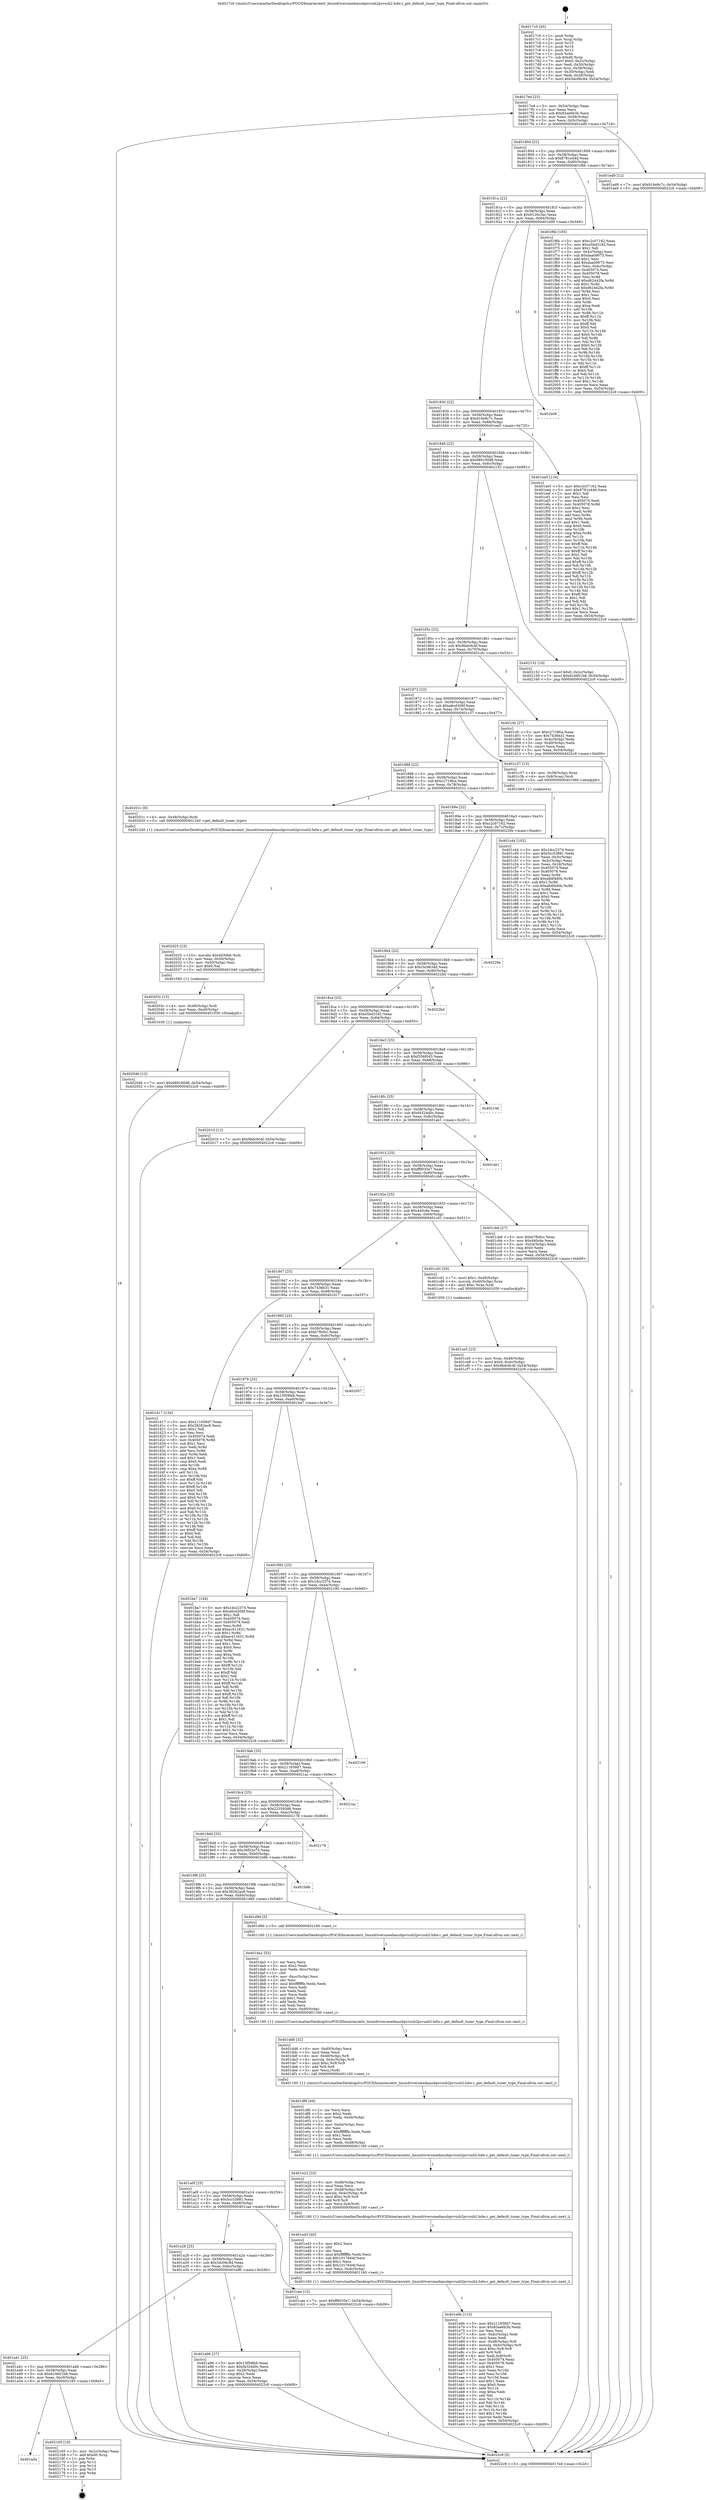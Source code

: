 digraph "0x4017c0" {
  label = "0x4017c0 (/mnt/c/Users/mathe/Desktop/tcc/POCII/binaries/extr_linuxdriversmediausbpvrusb2pvrusb2-hdw.c_get_default_tuner_type_Final-ollvm.out::main(0))"
  labelloc = "t"
  node[shape=record]

  Entry [label="",width=0.3,height=0.3,shape=circle,fillcolor=black,style=filled]
  "0x4017ed" [label="{
     0x4017ed [23]\l
     | [instrs]\l
     &nbsp;&nbsp;0x4017ed \<+3\>: mov -0x54(%rbp),%eax\l
     &nbsp;&nbsp;0x4017f0 \<+2\>: mov %eax,%ecx\l
     &nbsp;&nbsp;0x4017f2 \<+6\>: sub $0x83ae6b3b,%ecx\l
     &nbsp;&nbsp;0x4017f8 \<+3\>: mov %eax,-0x58(%rbp)\l
     &nbsp;&nbsp;0x4017fb \<+3\>: mov %ecx,-0x5c(%rbp)\l
     &nbsp;&nbsp;0x4017fe \<+6\>: je 0000000000401ed9 \<main+0x719\>\l
  }"]
  "0x401ed9" [label="{
     0x401ed9 [12]\l
     | [instrs]\l
     &nbsp;&nbsp;0x401ed9 \<+7\>: movl $0x916e9c7c,-0x54(%rbp)\l
     &nbsp;&nbsp;0x401ee0 \<+5\>: jmp 00000000004022c9 \<main+0xb09\>\l
  }"]
  "0x401804" [label="{
     0x401804 [22]\l
     | [instrs]\l
     &nbsp;&nbsp;0x401804 \<+5\>: jmp 0000000000401809 \<main+0x49\>\l
     &nbsp;&nbsp;0x401809 \<+3\>: mov -0x58(%rbp),%eax\l
     &nbsp;&nbsp;0x40180c \<+5\>: sub $0x8781e44d,%eax\l
     &nbsp;&nbsp;0x401811 \<+3\>: mov %eax,-0x60(%rbp)\l
     &nbsp;&nbsp;0x401814 \<+6\>: je 0000000000401f6b \<main+0x7ab\>\l
  }"]
  Exit [label="",width=0.3,height=0.3,shape=circle,fillcolor=black,style=filled,peripheries=2]
  "0x401f6b" [label="{
     0x401f6b [165]\l
     | [instrs]\l
     &nbsp;&nbsp;0x401f6b \<+5\>: mov $0xc2c07162,%eax\l
     &nbsp;&nbsp;0x401f70 \<+5\>: mov $0xe5bd3182,%ecx\l
     &nbsp;&nbsp;0x401f75 \<+2\>: mov $0x1,%dl\l
     &nbsp;&nbsp;0x401f77 \<+3\>: mov -0x4c(%rbp),%esi\l
     &nbsp;&nbsp;0x401f7a \<+6\>: sub $0xdaa09075,%esi\l
     &nbsp;&nbsp;0x401f80 \<+3\>: add $0x1,%esi\l
     &nbsp;&nbsp;0x401f83 \<+6\>: add $0xdaa09075,%esi\l
     &nbsp;&nbsp;0x401f89 \<+3\>: mov %esi,-0x4c(%rbp)\l
     &nbsp;&nbsp;0x401f8c \<+7\>: mov 0x405074,%esi\l
     &nbsp;&nbsp;0x401f93 \<+7\>: mov 0x405078,%edi\l
     &nbsp;&nbsp;0x401f9a \<+3\>: mov %esi,%r8d\l
     &nbsp;&nbsp;0x401f9d \<+7\>: add $0xd62442fa,%r8d\l
     &nbsp;&nbsp;0x401fa4 \<+4\>: sub $0x1,%r8d\l
     &nbsp;&nbsp;0x401fa8 \<+7\>: sub $0xd62442fa,%r8d\l
     &nbsp;&nbsp;0x401faf \<+4\>: imul %r8d,%esi\l
     &nbsp;&nbsp;0x401fb3 \<+3\>: and $0x1,%esi\l
     &nbsp;&nbsp;0x401fb6 \<+3\>: cmp $0x0,%esi\l
     &nbsp;&nbsp;0x401fb9 \<+4\>: sete %r9b\l
     &nbsp;&nbsp;0x401fbd \<+3\>: cmp $0xa,%edi\l
     &nbsp;&nbsp;0x401fc0 \<+4\>: setl %r10b\l
     &nbsp;&nbsp;0x401fc4 \<+3\>: mov %r9b,%r11b\l
     &nbsp;&nbsp;0x401fc7 \<+4\>: xor $0xff,%r11b\l
     &nbsp;&nbsp;0x401fcb \<+3\>: mov %r10b,%bl\l
     &nbsp;&nbsp;0x401fce \<+3\>: xor $0xff,%bl\l
     &nbsp;&nbsp;0x401fd1 \<+3\>: xor $0x0,%dl\l
     &nbsp;&nbsp;0x401fd4 \<+3\>: mov %r11b,%r14b\l
     &nbsp;&nbsp;0x401fd7 \<+4\>: and $0x0,%r14b\l
     &nbsp;&nbsp;0x401fdb \<+3\>: and %dl,%r9b\l
     &nbsp;&nbsp;0x401fde \<+3\>: mov %bl,%r15b\l
     &nbsp;&nbsp;0x401fe1 \<+4\>: and $0x0,%r15b\l
     &nbsp;&nbsp;0x401fe5 \<+3\>: and %dl,%r10b\l
     &nbsp;&nbsp;0x401fe8 \<+3\>: or %r9b,%r14b\l
     &nbsp;&nbsp;0x401feb \<+3\>: or %r10b,%r15b\l
     &nbsp;&nbsp;0x401fee \<+3\>: xor %r15b,%r14b\l
     &nbsp;&nbsp;0x401ff1 \<+3\>: or %bl,%r11b\l
     &nbsp;&nbsp;0x401ff4 \<+4\>: xor $0xff,%r11b\l
     &nbsp;&nbsp;0x401ff8 \<+3\>: or $0x0,%dl\l
     &nbsp;&nbsp;0x401ffb \<+3\>: and %dl,%r11b\l
     &nbsp;&nbsp;0x401ffe \<+3\>: or %r11b,%r14b\l
     &nbsp;&nbsp;0x402001 \<+4\>: test $0x1,%r14b\l
     &nbsp;&nbsp;0x402005 \<+3\>: cmovne %ecx,%eax\l
     &nbsp;&nbsp;0x402008 \<+3\>: mov %eax,-0x54(%rbp)\l
     &nbsp;&nbsp;0x40200b \<+5\>: jmp 00000000004022c9 \<main+0xb09\>\l
  }"]
  "0x40181a" [label="{
     0x40181a [22]\l
     | [instrs]\l
     &nbsp;&nbsp;0x40181a \<+5\>: jmp 000000000040181f \<main+0x5f\>\l
     &nbsp;&nbsp;0x40181f \<+3\>: mov -0x58(%rbp),%eax\l
     &nbsp;&nbsp;0x401822 \<+5\>: sub $0x9126c3ac,%eax\l
     &nbsp;&nbsp;0x401827 \<+3\>: mov %eax,-0x64(%rbp)\l
     &nbsp;&nbsp;0x40182a \<+6\>: je 0000000000401b09 \<main+0x349\>\l
  }"]
  "0x401a5a" [label="{
     0x401a5a\l
  }", style=dashed]
  "0x401b09" [label="{
     0x401b09\l
  }", style=dashed]
  "0x401830" [label="{
     0x401830 [22]\l
     | [instrs]\l
     &nbsp;&nbsp;0x401830 \<+5\>: jmp 0000000000401835 \<main+0x75\>\l
     &nbsp;&nbsp;0x401835 \<+3\>: mov -0x58(%rbp),%eax\l
     &nbsp;&nbsp;0x401838 \<+5\>: sub $0x916e9c7c,%eax\l
     &nbsp;&nbsp;0x40183d \<+3\>: mov %eax,-0x68(%rbp)\l
     &nbsp;&nbsp;0x401840 \<+6\>: je 0000000000401ee5 \<main+0x725\>\l
  }"]
  "0x402165" [label="{
     0x402165 [19]\l
     | [instrs]\l
     &nbsp;&nbsp;0x402165 \<+3\>: mov -0x2c(%rbp),%eax\l
     &nbsp;&nbsp;0x402168 \<+7\>: add $0xd0,%rsp\l
     &nbsp;&nbsp;0x40216f \<+1\>: pop %rbx\l
     &nbsp;&nbsp;0x402170 \<+2\>: pop %r12\l
     &nbsp;&nbsp;0x402172 \<+2\>: pop %r14\l
     &nbsp;&nbsp;0x402174 \<+2\>: pop %r15\l
     &nbsp;&nbsp;0x402176 \<+1\>: pop %rbp\l
     &nbsp;&nbsp;0x402177 \<+1\>: ret\l
  }"]
  "0x401ee5" [label="{
     0x401ee5 [134]\l
     | [instrs]\l
     &nbsp;&nbsp;0x401ee5 \<+5\>: mov $0xc2c07162,%eax\l
     &nbsp;&nbsp;0x401eea \<+5\>: mov $0x8781e44d,%ecx\l
     &nbsp;&nbsp;0x401eef \<+2\>: mov $0x1,%dl\l
     &nbsp;&nbsp;0x401ef1 \<+2\>: xor %esi,%esi\l
     &nbsp;&nbsp;0x401ef3 \<+7\>: mov 0x405074,%edi\l
     &nbsp;&nbsp;0x401efa \<+8\>: mov 0x405078,%r8d\l
     &nbsp;&nbsp;0x401f02 \<+3\>: sub $0x1,%esi\l
     &nbsp;&nbsp;0x401f05 \<+3\>: mov %edi,%r9d\l
     &nbsp;&nbsp;0x401f08 \<+3\>: add %esi,%r9d\l
     &nbsp;&nbsp;0x401f0b \<+4\>: imul %r9d,%edi\l
     &nbsp;&nbsp;0x401f0f \<+3\>: and $0x1,%edi\l
     &nbsp;&nbsp;0x401f12 \<+3\>: cmp $0x0,%edi\l
     &nbsp;&nbsp;0x401f15 \<+4\>: sete %r10b\l
     &nbsp;&nbsp;0x401f19 \<+4\>: cmp $0xa,%r8d\l
     &nbsp;&nbsp;0x401f1d \<+4\>: setl %r11b\l
     &nbsp;&nbsp;0x401f21 \<+3\>: mov %r10b,%bl\l
     &nbsp;&nbsp;0x401f24 \<+3\>: xor $0xff,%bl\l
     &nbsp;&nbsp;0x401f27 \<+3\>: mov %r11b,%r14b\l
     &nbsp;&nbsp;0x401f2a \<+4\>: xor $0xff,%r14b\l
     &nbsp;&nbsp;0x401f2e \<+3\>: xor $0x1,%dl\l
     &nbsp;&nbsp;0x401f31 \<+3\>: mov %bl,%r15b\l
     &nbsp;&nbsp;0x401f34 \<+4\>: and $0xff,%r15b\l
     &nbsp;&nbsp;0x401f38 \<+3\>: and %dl,%r10b\l
     &nbsp;&nbsp;0x401f3b \<+3\>: mov %r14b,%r12b\l
     &nbsp;&nbsp;0x401f3e \<+4\>: and $0xff,%r12b\l
     &nbsp;&nbsp;0x401f42 \<+3\>: and %dl,%r11b\l
     &nbsp;&nbsp;0x401f45 \<+3\>: or %r10b,%r15b\l
     &nbsp;&nbsp;0x401f48 \<+3\>: or %r11b,%r12b\l
     &nbsp;&nbsp;0x401f4b \<+3\>: xor %r12b,%r15b\l
     &nbsp;&nbsp;0x401f4e \<+3\>: or %r14b,%bl\l
     &nbsp;&nbsp;0x401f51 \<+3\>: xor $0xff,%bl\l
     &nbsp;&nbsp;0x401f54 \<+3\>: or $0x1,%dl\l
     &nbsp;&nbsp;0x401f57 \<+2\>: and %dl,%bl\l
     &nbsp;&nbsp;0x401f59 \<+3\>: or %bl,%r15b\l
     &nbsp;&nbsp;0x401f5c \<+4\>: test $0x1,%r15b\l
     &nbsp;&nbsp;0x401f60 \<+3\>: cmovne %ecx,%eax\l
     &nbsp;&nbsp;0x401f63 \<+3\>: mov %eax,-0x54(%rbp)\l
     &nbsp;&nbsp;0x401f66 \<+5\>: jmp 00000000004022c9 \<main+0xb09\>\l
  }"]
  "0x401846" [label="{
     0x401846 [22]\l
     | [instrs]\l
     &nbsp;&nbsp;0x401846 \<+5\>: jmp 000000000040184b \<main+0x8b\>\l
     &nbsp;&nbsp;0x40184b \<+3\>: mov -0x58(%rbp),%eax\l
     &nbsp;&nbsp;0x40184e \<+5\>: sub $0x989180d8,%eax\l
     &nbsp;&nbsp;0x401853 \<+3\>: mov %eax,-0x6c(%rbp)\l
     &nbsp;&nbsp;0x401856 \<+6\>: je 0000000000402152 \<main+0x992\>\l
  }"]
  "0x40204b" [label="{
     0x40204b [12]\l
     | [instrs]\l
     &nbsp;&nbsp;0x40204b \<+7\>: movl $0x989180d8,-0x54(%rbp)\l
     &nbsp;&nbsp;0x402052 \<+5\>: jmp 00000000004022c9 \<main+0xb09\>\l
  }"]
  "0x402152" [label="{
     0x402152 [19]\l
     | [instrs]\l
     &nbsp;&nbsp;0x402152 \<+7\>: movl $0x0,-0x2c(%rbp)\l
     &nbsp;&nbsp;0x402159 \<+7\>: movl $0x624601b8,-0x54(%rbp)\l
     &nbsp;&nbsp;0x402160 \<+5\>: jmp 00000000004022c9 \<main+0xb09\>\l
  }"]
  "0x40185c" [label="{
     0x40185c [22]\l
     | [instrs]\l
     &nbsp;&nbsp;0x40185c \<+5\>: jmp 0000000000401861 \<main+0xa1\>\l
     &nbsp;&nbsp;0x401861 \<+3\>: mov -0x58(%rbp),%eax\l
     &nbsp;&nbsp;0x401864 \<+5\>: sub $0x9bdc9c4f,%eax\l
     &nbsp;&nbsp;0x401869 \<+3\>: mov %eax,-0x70(%rbp)\l
     &nbsp;&nbsp;0x40186c \<+6\>: je 0000000000401cfc \<main+0x53c\>\l
  }"]
  "0x40203c" [label="{
     0x40203c [15]\l
     | [instrs]\l
     &nbsp;&nbsp;0x40203c \<+4\>: mov -0x48(%rbp),%rdi\l
     &nbsp;&nbsp;0x402040 \<+6\>: mov %eax,-0xe0(%rbp)\l
     &nbsp;&nbsp;0x402046 \<+5\>: call 0000000000401030 \<free@plt\>\l
     | [calls]\l
     &nbsp;&nbsp;0x401030 \{1\} (unknown)\l
  }"]
  "0x401cfc" [label="{
     0x401cfc [27]\l
     | [instrs]\l
     &nbsp;&nbsp;0x401cfc \<+5\>: mov $0xc2719fca,%eax\l
     &nbsp;&nbsp;0x401d01 \<+5\>: mov $0x7436b31,%ecx\l
     &nbsp;&nbsp;0x401d06 \<+3\>: mov -0x4c(%rbp),%edx\l
     &nbsp;&nbsp;0x401d09 \<+3\>: cmp -0x40(%rbp),%edx\l
     &nbsp;&nbsp;0x401d0c \<+3\>: cmovl %ecx,%eax\l
     &nbsp;&nbsp;0x401d0f \<+3\>: mov %eax,-0x54(%rbp)\l
     &nbsp;&nbsp;0x401d12 \<+5\>: jmp 00000000004022c9 \<main+0xb09\>\l
  }"]
  "0x401872" [label="{
     0x401872 [22]\l
     | [instrs]\l
     &nbsp;&nbsp;0x401872 \<+5\>: jmp 0000000000401877 \<main+0xb7\>\l
     &nbsp;&nbsp;0x401877 \<+3\>: mov -0x58(%rbp),%eax\l
     &nbsp;&nbsp;0x40187a \<+5\>: sub $0xa6cd306f,%eax\l
     &nbsp;&nbsp;0x40187f \<+3\>: mov %eax,-0x74(%rbp)\l
     &nbsp;&nbsp;0x401882 \<+6\>: je 0000000000401c37 \<main+0x477\>\l
  }"]
  "0x402025" [label="{
     0x402025 [23]\l
     | [instrs]\l
     &nbsp;&nbsp;0x402025 \<+10\>: movabs $0x4030b6,%rdi\l
     &nbsp;&nbsp;0x40202f \<+3\>: mov %eax,-0x50(%rbp)\l
     &nbsp;&nbsp;0x402032 \<+3\>: mov -0x50(%rbp),%esi\l
     &nbsp;&nbsp;0x402035 \<+2\>: mov $0x0,%al\l
     &nbsp;&nbsp;0x402037 \<+5\>: call 0000000000401040 \<printf@plt\>\l
     | [calls]\l
     &nbsp;&nbsp;0x401040 \{1\} (unknown)\l
  }"]
  "0x401c37" [label="{
     0x401c37 [13]\l
     | [instrs]\l
     &nbsp;&nbsp;0x401c37 \<+4\>: mov -0x38(%rbp),%rax\l
     &nbsp;&nbsp;0x401c3b \<+4\>: mov 0x8(%rax),%rdi\l
     &nbsp;&nbsp;0x401c3f \<+5\>: call 0000000000401060 \<atoi@plt\>\l
     | [calls]\l
     &nbsp;&nbsp;0x401060 \{1\} (unknown)\l
  }"]
  "0x401888" [label="{
     0x401888 [22]\l
     | [instrs]\l
     &nbsp;&nbsp;0x401888 \<+5\>: jmp 000000000040188d \<main+0xcd\>\l
     &nbsp;&nbsp;0x40188d \<+3\>: mov -0x58(%rbp),%eax\l
     &nbsp;&nbsp;0x401890 \<+5\>: sub $0xc2719fca,%eax\l
     &nbsp;&nbsp;0x401895 \<+3\>: mov %eax,-0x78(%rbp)\l
     &nbsp;&nbsp;0x401898 \<+6\>: je 000000000040201c \<main+0x85c\>\l
  }"]
  "0x401e6b" [label="{
     0x401e6b [110]\l
     | [instrs]\l
     &nbsp;&nbsp;0x401e6b \<+5\>: mov $0x211658d7,%ecx\l
     &nbsp;&nbsp;0x401e70 \<+5\>: mov $0x83ae6b3b,%edx\l
     &nbsp;&nbsp;0x401e75 \<+2\>: xor %esi,%esi\l
     &nbsp;&nbsp;0x401e77 \<+6\>: mov -0xdc(%rbp),%edi\l
     &nbsp;&nbsp;0x401e7d \<+3\>: imul %eax,%edi\l
     &nbsp;&nbsp;0x401e80 \<+4\>: mov -0x48(%rbp),%r8\l
     &nbsp;&nbsp;0x401e84 \<+4\>: movslq -0x4c(%rbp),%r9\l
     &nbsp;&nbsp;0x401e88 \<+4\>: imul $0xc,%r9,%r9\l
     &nbsp;&nbsp;0x401e8c \<+3\>: add %r9,%r8\l
     &nbsp;&nbsp;0x401e8f \<+4\>: mov %edi,0x8(%r8)\l
     &nbsp;&nbsp;0x401e93 \<+7\>: mov 0x405074,%eax\l
     &nbsp;&nbsp;0x401e9a \<+7\>: mov 0x405078,%edi\l
     &nbsp;&nbsp;0x401ea1 \<+3\>: sub $0x1,%esi\l
     &nbsp;&nbsp;0x401ea4 \<+3\>: mov %eax,%r10d\l
     &nbsp;&nbsp;0x401ea7 \<+3\>: add %esi,%r10d\l
     &nbsp;&nbsp;0x401eaa \<+4\>: imul %r10d,%eax\l
     &nbsp;&nbsp;0x401eae \<+3\>: and $0x1,%eax\l
     &nbsp;&nbsp;0x401eb1 \<+3\>: cmp $0x0,%eax\l
     &nbsp;&nbsp;0x401eb4 \<+4\>: sete %r11b\l
     &nbsp;&nbsp;0x401eb8 \<+3\>: cmp $0xa,%edi\l
     &nbsp;&nbsp;0x401ebb \<+3\>: setl %bl\l
     &nbsp;&nbsp;0x401ebe \<+3\>: mov %r11b,%r14b\l
     &nbsp;&nbsp;0x401ec1 \<+3\>: and %bl,%r14b\l
     &nbsp;&nbsp;0x401ec4 \<+3\>: xor %bl,%r11b\l
     &nbsp;&nbsp;0x401ec7 \<+3\>: or %r11b,%r14b\l
     &nbsp;&nbsp;0x401eca \<+4\>: test $0x1,%r14b\l
     &nbsp;&nbsp;0x401ece \<+3\>: cmovne %edx,%ecx\l
     &nbsp;&nbsp;0x401ed1 \<+3\>: mov %ecx,-0x54(%rbp)\l
     &nbsp;&nbsp;0x401ed4 \<+5\>: jmp 00000000004022c9 \<main+0xb09\>\l
  }"]
  "0x40201c" [label="{
     0x40201c [9]\l
     | [instrs]\l
     &nbsp;&nbsp;0x40201c \<+4\>: mov -0x48(%rbp),%rdi\l
     &nbsp;&nbsp;0x402020 \<+5\>: call 0000000000401240 \<get_default_tuner_type\>\l
     | [calls]\l
     &nbsp;&nbsp;0x401240 \{1\} (/mnt/c/Users/mathe/Desktop/tcc/POCII/binaries/extr_linuxdriversmediausbpvrusb2pvrusb2-hdw.c_get_default_tuner_type_Final-ollvm.out::get_default_tuner_type)\l
  }"]
  "0x40189e" [label="{
     0x40189e [22]\l
     | [instrs]\l
     &nbsp;&nbsp;0x40189e \<+5\>: jmp 00000000004018a3 \<main+0xe3\>\l
     &nbsp;&nbsp;0x4018a3 \<+3\>: mov -0x58(%rbp),%eax\l
     &nbsp;&nbsp;0x4018a6 \<+5\>: sub $0xc2c07162,%eax\l
     &nbsp;&nbsp;0x4018ab \<+3\>: mov %eax,-0x7c(%rbp)\l
     &nbsp;&nbsp;0x4018ae \<+6\>: je 000000000040229e \<main+0xade\>\l
  }"]
  "0x401e43" [label="{
     0x401e43 [40]\l
     | [instrs]\l
     &nbsp;&nbsp;0x401e43 \<+5\>: mov $0x2,%ecx\l
     &nbsp;&nbsp;0x401e48 \<+1\>: cltd\l
     &nbsp;&nbsp;0x401e49 \<+2\>: idiv %ecx\l
     &nbsp;&nbsp;0x401e4b \<+6\>: imul $0xfffffffe,%edx,%ecx\l
     &nbsp;&nbsp;0x401e51 \<+6\>: sub $0x1017644f,%ecx\l
     &nbsp;&nbsp;0x401e57 \<+3\>: add $0x1,%ecx\l
     &nbsp;&nbsp;0x401e5a \<+6\>: add $0x1017644f,%ecx\l
     &nbsp;&nbsp;0x401e60 \<+6\>: mov %ecx,-0xdc(%rbp)\l
     &nbsp;&nbsp;0x401e66 \<+5\>: call 0000000000401160 \<next_i\>\l
     | [calls]\l
     &nbsp;&nbsp;0x401160 \{1\} (/mnt/c/Users/mathe/Desktop/tcc/POCII/binaries/extr_linuxdriversmediausbpvrusb2pvrusb2-hdw.c_get_default_tuner_type_Final-ollvm.out::next_i)\l
  }"]
  "0x40229e" [label="{
     0x40229e\l
  }", style=dashed]
  "0x4018b4" [label="{
     0x4018b4 [22]\l
     | [instrs]\l
     &nbsp;&nbsp;0x4018b4 \<+5\>: jmp 00000000004018b9 \<main+0xf9\>\l
     &nbsp;&nbsp;0x4018b9 \<+3\>: mov -0x58(%rbp),%eax\l
     &nbsp;&nbsp;0x4018bc \<+5\>: sub $0xc5c9634d,%eax\l
     &nbsp;&nbsp;0x4018c1 \<+3\>: mov %eax,-0x80(%rbp)\l
     &nbsp;&nbsp;0x4018c4 \<+6\>: je 00000000004022bd \<main+0xafd\>\l
  }"]
  "0x401e22" [label="{
     0x401e22 [33]\l
     | [instrs]\l
     &nbsp;&nbsp;0x401e22 \<+6\>: mov -0xd8(%rbp),%ecx\l
     &nbsp;&nbsp;0x401e28 \<+3\>: imul %eax,%ecx\l
     &nbsp;&nbsp;0x401e2b \<+4\>: mov -0x48(%rbp),%r8\l
     &nbsp;&nbsp;0x401e2f \<+4\>: movslq -0x4c(%rbp),%r9\l
     &nbsp;&nbsp;0x401e33 \<+4\>: imul $0xc,%r9,%r9\l
     &nbsp;&nbsp;0x401e37 \<+3\>: add %r9,%r8\l
     &nbsp;&nbsp;0x401e3a \<+4\>: mov %ecx,0x4(%r8)\l
     &nbsp;&nbsp;0x401e3e \<+5\>: call 0000000000401160 \<next_i\>\l
     | [calls]\l
     &nbsp;&nbsp;0x401160 \{1\} (/mnt/c/Users/mathe/Desktop/tcc/POCII/binaries/extr_linuxdriversmediausbpvrusb2pvrusb2-hdw.c_get_default_tuner_type_Final-ollvm.out::next_i)\l
  }"]
  "0x4022bd" [label="{
     0x4022bd\l
  }", style=dashed]
  "0x4018ca" [label="{
     0x4018ca [25]\l
     | [instrs]\l
     &nbsp;&nbsp;0x4018ca \<+5\>: jmp 00000000004018cf \<main+0x10f\>\l
     &nbsp;&nbsp;0x4018cf \<+3\>: mov -0x58(%rbp),%eax\l
     &nbsp;&nbsp;0x4018d2 \<+5\>: sub $0xe5bd3182,%eax\l
     &nbsp;&nbsp;0x4018d7 \<+6\>: mov %eax,-0x84(%rbp)\l
     &nbsp;&nbsp;0x4018dd \<+6\>: je 0000000000402010 \<main+0x850\>\l
  }"]
  "0x401df6" [label="{
     0x401df6 [44]\l
     | [instrs]\l
     &nbsp;&nbsp;0x401df6 \<+2\>: xor %ecx,%ecx\l
     &nbsp;&nbsp;0x401df8 \<+5\>: mov $0x2,%edx\l
     &nbsp;&nbsp;0x401dfd \<+6\>: mov %edx,-0xd4(%rbp)\l
     &nbsp;&nbsp;0x401e03 \<+1\>: cltd\l
     &nbsp;&nbsp;0x401e04 \<+6\>: mov -0xd4(%rbp),%esi\l
     &nbsp;&nbsp;0x401e0a \<+2\>: idiv %esi\l
     &nbsp;&nbsp;0x401e0c \<+6\>: imul $0xfffffffe,%edx,%edx\l
     &nbsp;&nbsp;0x401e12 \<+3\>: sub $0x1,%ecx\l
     &nbsp;&nbsp;0x401e15 \<+2\>: sub %ecx,%edx\l
     &nbsp;&nbsp;0x401e17 \<+6\>: mov %edx,-0xd8(%rbp)\l
     &nbsp;&nbsp;0x401e1d \<+5\>: call 0000000000401160 \<next_i\>\l
     | [calls]\l
     &nbsp;&nbsp;0x401160 \{1\} (/mnt/c/Users/mathe/Desktop/tcc/POCII/binaries/extr_linuxdriversmediausbpvrusb2pvrusb2-hdw.c_get_default_tuner_type_Final-ollvm.out::next_i)\l
  }"]
  "0x402010" [label="{
     0x402010 [12]\l
     | [instrs]\l
     &nbsp;&nbsp;0x402010 \<+7\>: movl $0x9bdc9c4f,-0x54(%rbp)\l
     &nbsp;&nbsp;0x402017 \<+5\>: jmp 00000000004022c9 \<main+0xb09\>\l
  }"]
  "0x4018e3" [label="{
     0x4018e3 [25]\l
     | [instrs]\l
     &nbsp;&nbsp;0x4018e3 \<+5\>: jmp 00000000004018e8 \<main+0x128\>\l
     &nbsp;&nbsp;0x4018e8 \<+3\>: mov -0x58(%rbp),%eax\l
     &nbsp;&nbsp;0x4018eb \<+5\>: sub $0xf356f043,%eax\l
     &nbsp;&nbsp;0x4018f0 \<+6\>: mov %eax,-0x88(%rbp)\l
     &nbsp;&nbsp;0x4018f6 \<+6\>: je 0000000000402146 \<main+0x986\>\l
  }"]
  "0x401dd6" [label="{
     0x401dd6 [32]\l
     | [instrs]\l
     &nbsp;&nbsp;0x401dd6 \<+6\>: mov -0xd0(%rbp),%ecx\l
     &nbsp;&nbsp;0x401ddc \<+3\>: imul %eax,%ecx\l
     &nbsp;&nbsp;0x401ddf \<+4\>: mov -0x48(%rbp),%r8\l
     &nbsp;&nbsp;0x401de3 \<+4\>: movslq -0x4c(%rbp),%r9\l
     &nbsp;&nbsp;0x401de7 \<+4\>: imul $0xc,%r9,%r9\l
     &nbsp;&nbsp;0x401deb \<+3\>: add %r9,%r8\l
     &nbsp;&nbsp;0x401dee \<+3\>: mov %ecx,(%r8)\l
     &nbsp;&nbsp;0x401df1 \<+5\>: call 0000000000401160 \<next_i\>\l
     | [calls]\l
     &nbsp;&nbsp;0x401160 \{1\} (/mnt/c/Users/mathe/Desktop/tcc/POCII/binaries/extr_linuxdriversmediausbpvrusb2pvrusb2-hdw.c_get_default_tuner_type_Final-ollvm.out::next_i)\l
  }"]
  "0x402146" [label="{
     0x402146\l
  }", style=dashed]
  "0x4018fc" [label="{
     0x4018fc [25]\l
     | [instrs]\l
     &nbsp;&nbsp;0x4018fc \<+5\>: jmp 0000000000401901 \<main+0x141\>\l
     &nbsp;&nbsp;0x401901 \<+3\>: mov -0x58(%rbp),%eax\l
     &nbsp;&nbsp;0x401904 \<+5\>: sub $0xf4324d0c,%eax\l
     &nbsp;&nbsp;0x401909 \<+6\>: mov %eax,-0x8c(%rbp)\l
     &nbsp;&nbsp;0x40190f \<+6\>: je 0000000000401ab1 \<main+0x2f1\>\l
  }"]
  "0x401da2" [label="{
     0x401da2 [52]\l
     | [instrs]\l
     &nbsp;&nbsp;0x401da2 \<+2\>: xor %ecx,%ecx\l
     &nbsp;&nbsp;0x401da4 \<+5\>: mov $0x2,%edx\l
     &nbsp;&nbsp;0x401da9 \<+6\>: mov %edx,-0xcc(%rbp)\l
     &nbsp;&nbsp;0x401daf \<+1\>: cltd\l
     &nbsp;&nbsp;0x401db0 \<+6\>: mov -0xcc(%rbp),%esi\l
     &nbsp;&nbsp;0x401db6 \<+2\>: idiv %esi\l
     &nbsp;&nbsp;0x401db8 \<+6\>: imul $0xfffffffe,%edx,%edx\l
     &nbsp;&nbsp;0x401dbe \<+2\>: mov %ecx,%edi\l
     &nbsp;&nbsp;0x401dc0 \<+2\>: sub %edx,%edi\l
     &nbsp;&nbsp;0x401dc2 \<+2\>: mov %ecx,%edx\l
     &nbsp;&nbsp;0x401dc4 \<+3\>: sub $0x1,%edx\l
     &nbsp;&nbsp;0x401dc7 \<+2\>: add %edx,%edi\l
     &nbsp;&nbsp;0x401dc9 \<+2\>: sub %edi,%ecx\l
     &nbsp;&nbsp;0x401dcb \<+6\>: mov %ecx,-0xd0(%rbp)\l
     &nbsp;&nbsp;0x401dd1 \<+5\>: call 0000000000401160 \<next_i\>\l
     | [calls]\l
     &nbsp;&nbsp;0x401160 \{1\} (/mnt/c/Users/mathe/Desktop/tcc/POCII/binaries/extr_linuxdriversmediausbpvrusb2pvrusb2-hdw.c_get_default_tuner_type_Final-ollvm.out::next_i)\l
  }"]
  "0x401ab1" [label="{
     0x401ab1\l
  }", style=dashed]
  "0x401915" [label="{
     0x401915 [25]\l
     | [instrs]\l
     &nbsp;&nbsp;0x401915 \<+5\>: jmp 000000000040191a \<main+0x15a\>\l
     &nbsp;&nbsp;0x40191a \<+3\>: mov -0x58(%rbp),%eax\l
     &nbsp;&nbsp;0x40191d \<+5\>: sub $0xff9035e7,%eax\l
     &nbsp;&nbsp;0x401922 \<+6\>: mov %eax,-0x90(%rbp)\l
     &nbsp;&nbsp;0x401928 \<+6\>: je 0000000000401cb6 \<main+0x4f6\>\l
  }"]
  "0x401ce5" [label="{
     0x401ce5 [23]\l
     | [instrs]\l
     &nbsp;&nbsp;0x401ce5 \<+4\>: mov %rax,-0x48(%rbp)\l
     &nbsp;&nbsp;0x401ce9 \<+7\>: movl $0x0,-0x4c(%rbp)\l
     &nbsp;&nbsp;0x401cf0 \<+7\>: movl $0x9bdc9c4f,-0x54(%rbp)\l
     &nbsp;&nbsp;0x401cf7 \<+5\>: jmp 00000000004022c9 \<main+0xb09\>\l
  }"]
  "0x401cb6" [label="{
     0x401cb6 [27]\l
     | [instrs]\l
     &nbsp;&nbsp;0x401cb6 \<+5\>: mov $0xb7fb9cc,%eax\l
     &nbsp;&nbsp;0x401cbb \<+5\>: mov $0x440c6e,%ecx\l
     &nbsp;&nbsp;0x401cc0 \<+3\>: mov -0x24(%rbp),%edx\l
     &nbsp;&nbsp;0x401cc3 \<+3\>: cmp $0x0,%edx\l
     &nbsp;&nbsp;0x401cc6 \<+3\>: cmove %ecx,%eax\l
     &nbsp;&nbsp;0x401cc9 \<+3\>: mov %eax,-0x54(%rbp)\l
     &nbsp;&nbsp;0x401ccc \<+5\>: jmp 00000000004022c9 \<main+0xb09\>\l
  }"]
  "0x40192e" [label="{
     0x40192e [25]\l
     | [instrs]\l
     &nbsp;&nbsp;0x40192e \<+5\>: jmp 0000000000401933 \<main+0x173\>\l
     &nbsp;&nbsp;0x401933 \<+3\>: mov -0x58(%rbp),%eax\l
     &nbsp;&nbsp;0x401936 \<+5\>: sub $0x440c6e,%eax\l
     &nbsp;&nbsp;0x40193b \<+6\>: mov %eax,-0x94(%rbp)\l
     &nbsp;&nbsp;0x401941 \<+6\>: je 0000000000401cd1 \<main+0x511\>\l
  }"]
  "0x401c44" [label="{
     0x401c44 [102]\l
     | [instrs]\l
     &nbsp;&nbsp;0x401c44 \<+5\>: mov $0x1dcc2374,%ecx\l
     &nbsp;&nbsp;0x401c49 \<+5\>: mov $0x5cc53881,%edx\l
     &nbsp;&nbsp;0x401c4e \<+3\>: mov %eax,-0x3c(%rbp)\l
     &nbsp;&nbsp;0x401c51 \<+3\>: mov -0x3c(%rbp),%eax\l
     &nbsp;&nbsp;0x401c54 \<+3\>: mov %eax,-0x24(%rbp)\l
     &nbsp;&nbsp;0x401c57 \<+7\>: mov 0x405074,%eax\l
     &nbsp;&nbsp;0x401c5e \<+7\>: mov 0x405078,%esi\l
     &nbsp;&nbsp;0x401c65 \<+3\>: mov %eax,%r8d\l
     &nbsp;&nbsp;0x401c68 \<+7\>: add $0xa8df4d0b,%r8d\l
     &nbsp;&nbsp;0x401c6f \<+4\>: sub $0x1,%r8d\l
     &nbsp;&nbsp;0x401c73 \<+7\>: sub $0xa8df4d0b,%r8d\l
     &nbsp;&nbsp;0x401c7a \<+4\>: imul %r8d,%eax\l
     &nbsp;&nbsp;0x401c7e \<+3\>: and $0x1,%eax\l
     &nbsp;&nbsp;0x401c81 \<+3\>: cmp $0x0,%eax\l
     &nbsp;&nbsp;0x401c84 \<+4\>: sete %r9b\l
     &nbsp;&nbsp;0x401c88 \<+3\>: cmp $0xa,%esi\l
     &nbsp;&nbsp;0x401c8b \<+4\>: setl %r10b\l
     &nbsp;&nbsp;0x401c8f \<+3\>: mov %r9b,%r11b\l
     &nbsp;&nbsp;0x401c92 \<+3\>: and %r10b,%r11b\l
     &nbsp;&nbsp;0x401c95 \<+3\>: xor %r10b,%r9b\l
     &nbsp;&nbsp;0x401c98 \<+3\>: or %r9b,%r11b\l
     &nbsp;&nbsp;0x401c9b \<+4\>: test $0x1,%r11b\l
     &nbsp;&nbsp;0x401c9f \<+3\>: cmovne %edx,%ecx\l
     &nbsp;&nbsp;0x401ca2 \<+3\>: mov %ecx,-0x54(%rbp)\l
     &nbsp;&nbsp;0x401ca5 \<+5\>: jmp 00000000004022c9 \<main+0xb09\>\l
  }"]
  "0x401cd1" [label="{
     0x401cd1 [20]\l
     | [instrs]\l
     &nbsp;&nbsp;0x401cd1 \<+7\>: movl $0x1,-0x40(%rbp)\l
     &nbsp;&nbsp;0x401cd8 \<+4\>: movslq -0x40(%rbp),%rax\l
     &nbsp;&nbsp;0x401cdc \<+4\>: imul $0xc,%rax,%rdi\l
     &nbsp;&nbsp;0x401ce0 \<+5\>: call 0000000000401050 \<malloc@plt\>\l
     | [calls]\l
     &nbsp;&nbsp;0x401050 \{1\} (unknown)\l
  }"]
  "0x401947" [label="{
     0x401947 [25]\l
     | [instrs]\l
     &nbsp;&nbsp;0x401947 \<+5\>: jmp 000000000040194c \<main+0x18c\>\l
     &nbsp;&nbsp;0x40194c \<+3\>: mov -0x58(%rbp),%eax\l
     &nbsp;&nbsp;0x40194f \<+5\>: sub $0x7436b31,%eax\l
     &nbsp;&nbsp;0x401954 \<+6\>: mov %eax,-0x98(%rbp)\l
     &nbsp;&nbsp;0x40195a \<+6\>: je 0000000000401d17 \<main+0x557\>\l
  }"]
  "0x4017c0" [label="{
     0x4017c0 [45]\l
     | [instrs]\l
     &nbsp;&nbsp;0x4017c0 \<+1\>: push %rbp\l
     &nbsp;&nbsp;0x4017c1 \<+3\>: mov %rsp,%rbp\l
     &nbsp;&nbsp;0x4017c4 \<+2\>: push %r15\l
     &nbsp;&nbsp;0x4017c6 \<+2\>: push %r14\l
     &nbsp;&nbsp;0x4017c8 \<+2\>: push %r12\l
     &nbsp;&nbsp;0x4017ca \<+1\>: push %rbx\l
     &nbsp;&nbsp;0x4017cb \<+7\>: sub $0xd0,%rsp\l
     &nbsp;&nbsp;0x4017d2 \<+7\>: movl $0x0,-0x2c(%rbp)\l
     &nbsp;&nbsp;0x4017d9 \<+3\>: mov %edi,-0x30(%rbp)\l
     &nbsp;&nbsp;0x4017dc \<+4\>: mov %rsi,-0x38(%rbp)\l
     &nbsp;&nbsp;0x4017e0 \<+3\>: mov -0x30(%rbp),%edi\l
     &nbsp;&nbsp;0x4017e3 \<+3\>: mov %edi,-0x28(%rbp)\l
     &nbsp;&nbsp;0x4017e6 \<+7\>: movl $0x5dc06c84,-0x54(%rbp)\l
  }"]
  "0x401d17" [label="{
     0x401d17 [134]\l
     | [instrs]\l
     &nbsp;&nbsp;0x401d17 \<+5\>: mov $0x211658d7,%eax\l
     &nbsp;&nbsp;0x401d1c \<+5\>: mov $0x38262ac8,%ecx\l
     &nbsp;&nbsp;0x401d21 \<+2\>: mov $0x1,%dl\l
     &nbsp;&nbsp;0x401d23 \<+2\>: xor %esi,%esi\l
     &nbsp;&nbsp;0x401d25 \<+7\>: mov 0x405074,%edi\l
     &nbsp;&nbsp;0x401d2c \<+8\>: mov 0x405078,%r8d\l
     &nbsp;&nbsp;0x401d34 \<+3\>: sub $0x1,%esi\l
     &nbsp;&nbsp;0x401d37 \<+3\>: mov %edi,%r9d\l
     &nbsp;&nbsp;0x401d3a \<+3\>: add %esi,%r9d\l
     &nbsp;&nbsp;0x401d3d \<+4\>: imul %r9d,%edi\l
     &nbsp;&nbsp;0x401d41 \<+3\>: and $0x1,%edi\l
     &nbsp;&nbsp;0x401d44 \<+3\>: cmp $0x0,%edi\l
     &nbsp;&nbsp;0x401d47 \<+4\>: sete %r10b\l
     &nbsp;&nbsp;0x401d4b \<+4\>: cmp $0xa,%r8d\l
     &nbsp;&nbsp;0x401d4f \<+4\>: setl %r11b\l
     &nbsp;&nbsp;0x401d53 \<+3\>: mov %r10b,%bl\l
     &nbsp;&nbsp;0x401d56 \<+3\>: xor $0xff,%bl\l
     &nbsp;&nbsp;0x401d59 \<+3\>: mov %r11b,%r14b\l
     &nbsp;&nbsp;0x401d5c \<+4\>: xor $0xff,%r14b\l
     &nbsp;&nbsp;0x401d60 \<+3\>: xor $0x0,%dl\l
     &nbsp;&nbsp;0x401d63 \<+3\>: mov %bl,%r15b\l
     &nbsp;&nbsp;0x401d66 \<+4\>: and $0x0,%r15b\l
     &nbsp;&nbsp;0x401d6a \<+3\>: and %dl,%r10b\l
     &nbsp;&nbsp;0x401d6d \<+3\>: mov %r14b,%r12b\l
     &nbsp;&nbsp;0x401d70 \<+4\>: and $0x0,%r12b\l
     &nbsp;&nbsp;0x401d74 \<+3\>: and %dl,%r11b\l
     &nbsp;&nbsp;0x401d77 \<+3\>: or %r10b,%r15b\l
     &nbsp;&nbsp;0x401d7a \<+3\>: or %r11b,%r12b\l
     &nbsp;&nbsp;0x401d7d \<+3\>: xor %r12b,%r15b\l
     &nbsp;&nbsp;0x401d80 \<+3\>: or %r14b,%bl\l
     &nbsp;&nbsp;0x401d83 \<+3\>: xor $0xff,%bl\l
     &nbsp;&nbsp;0x401d86 \<+3\>: or $0x0,%dl\l
     &nbsp;&nbsp;0x401d89 \<+2\>: and %dl,%bl\l
     &nbsp;&nbsp;0x401d8b \<+3\>: or %bl,%r15b\l
     &nbsp;&nbsp;0x401d8e \<+4\>: test $0x1,%r15b\l
     &nbsp;&nbsp;0x401d92 \<+3\>: cmovne %ecx,%eax\l
     &nbsp;&nbsp;0x401d95 \<+3\>: mov %eax,-0x54(%rbp)\l
     &nbsp;&nbsp;0x401d98 \<+5\>: jmp 00000000004022c9 \<main+0xb09\>\l
  }"]
  "0x401960" [label="{
     0x401960 [25]\l
     | [instrs]\l
     &nbsp;&nbsp;0x401960 \<+5\>: jmp 0000000000401965 \<main+0x1a5\>\l
     &nbsp;&nbsp;0x401965 \<+3\>: mov -0x58(%rbp),%eax\l
     &nbsp;&nbsp;0x401968 \<+5\>: sub $0xb7fb9cc,%eax\l
     &nbsp;&nbsp;0x40196d \<+6\>: mov %eax,-0x9c(%rbp)\l
     &nbsp;&nbsp;0x401973 \<+6\>: je 0000000000402057 \<main+0x897\>\l
  }"]
  "0x4022c9" [label="{
     0x4022c9 [5]\l
     | [instrs]\l
     &nbsp;&nbsp;0x4022c9 \<+5\>: jmp 00000000004017ed \<main+0x2d\>\l
  }"]
  "0x402057" [label="{
     0x402057\l
  }", style=dashed]
  "0x401979" [label="{
     0x401979 [25]\l
     | [instrs]\l
     &nbsp;&nbsp;0x401979 \<+5\>: jmp 000000000040197e \<main+0x1be\>\l
     &nbsp;&nbsp;0x40197e \<+3\>: mov -0x58(%rbp),%eax\l
     &nbsp;&nbsp;0x401981 \<+5\>: sub $0x15f59fa9,%eax\l
     &nbsp;&nbsp;0x401986 \<+6\>: mov %eax,-0xa0(%rbp)\l
     &nbsp;&nbsp;0x40198c \<+6\>: je 0000000000401ba7 \<main+0x3e7\>\l
  }"]
  "0x401a41" [label="{
     0x401a41 [25]\l
     | [instrs]\l
     &nbsp;&nbsp;0x401a41 \<+5\>: jmp 0000000000401a46 \<main+0x286\>\l
     &nbsp;&nbsp;0x401a46 \<+3\>: mov -0x58(%rbp),%eax\l
     &nbsp;&nbsp;0x401a49 \<+5\>: sub $0x624601b8,%eax\l
     &nbsp;&nbsp;0x401a4e \<+6\>: mov %eax,-0xc0(%rbp)\l
     &nbsp;&nbsp;0x401a54 \<+6\>: je 0000000000402165 \<main+0x9a5\>\l
  }"]
  "0x401ba7" [label="{
     0x401ba7 [144]\l
     | [instrs]\l
     &nbsp;&nbsp;0x401ba7 \<+5\>: mov $0x1dcc2374,%eax\l
     &nbsp;&nbsp;0x401bac \<+5\>: mov $0xa6cd306f,%ecx\l
     &nbsp;&nbsp;0x401bb1 \<+2\>: mov $0x1,%dl\l
     &nbsp;&nbsp;0x401bb3 \<+7\>: mov 0x405074,%esi\l
     &nbsp;&nbsp;0x401bba \<+7\>: mov 0x405078,%edi\l
     &nbsp;&nbsp;0x401bc1 \<+3\>: mov %esi,%r8d\l
     &nbsp;&nbsp;0x401bc4 \<+7\>: add $0xac411631,%r8d\l
     &nbsp;&nbsp;0x401bcb \<+4\>: sub $0x1,%r8d\l
     &nbsp;&nbsp;0x401bcf \<+7\>: sub $0xac411631,%r8d\l
     &nbsp;&nbsp;0x401bd6 \<+4\>: imul %r8d,%esi\l
     &nbsp;&nbsp;0x401bda \<+3\>: and $0x1,%esi\l
     &nbsp;&nbsp;0x401bdd \<+3\>: cmp $0x0,%esi\l
     &nbsp;&nbsp;0x401be0 \<+4\>: sete %r9b\l
     &nbsp;&nbsp;0x401be4 \<+3\>: cmp $0xa,%edi\l
     &nbsp;&nbsp;0x401be7 \<+4\>: setl %r10b\l
     &nbsp;&nbsp;0x401beb \<+3\>: mov %r9b,%r11b\l
     &nbsp;&nbsp;0x401bee \<+4\>: xor $0xff,%r11b\l
     &nbsp;&nbsp;0x401bf2 \<+3\>: mov %r10b,%bl\l
     &nbsp;&nbsp;0x401bf5 \<+3\>: xor $0xff,%bl\l
     &nbsp;&nbsp;0x401bf8 \<+3\>: xor $0x1,%dl\l
     &nbsp;&nbsp;0x401bfb \<+3\>: mov %r11b,%r14b\l
     &nbsp;&nbsp;0x401bfe \<+4\>: and $0xff,%r14b\l
     &nbsp;&nbsp;0x401c02 \<+3\>: and %dl,%r9b\l
     &nbsp;&nbsp;0x401c05 \<+3\>: mov %bl,%r15b\l
     &nbsp;&nbsp;0x401c08 \<+4\>: and $0xff,%r15b\l
     &nbsp;&nbsp;0x401c0c \<+3\>: and %dl,%r10b\l
     &nbsp;&nbsp;0x401c0f \<+3\>: or %r9b,%r14b\l
     &nbsp;&nbsp;0x401c12 \<+3\>: or %r10b,%r15b\l
     &nbsp;&nbsp;0x401c15 \<+3\>: xor %r15b,%r14b\l
     &nbsp;&nbsp;0x401c18 \<+3\>: or %bl,%r11b\l
     &nbsp;&nbsp;0x401c1b \<+4\>: xor $0xff,%r11b\l
     &nbsp;&nbsp;0x401c1f \<+3\>: or $0x1,%dl\l
     &nbsp;&nbsp;0x401c22 \<+3\>: and %dl,%r11b\l
     &nbsp;&nbsp;0x401c25 \<+3\>: or %r11b,%r14b\l
     &nbsp;&nbsp;0x401c28 \<+4\>: test $0x1,%r14b\l
     &nbsp;&nbsp;0x401c2c \<+3\>: cmovne %ecx,%eax\l
     &nbsp;&nbsp;0x401c2f \<+3\>: mov %eax,-0x54(%rbp)\l
     &nbsp;&nbsp;0x401c32 \<+5\>: jmp 00000000004022c9 \<main+0xb09\>\l
  }"]
  "0x401992" [label="{
     0x401992 [25]\l
     | [instrs]\l
     &nbsp;&nbsp;0x401992 \<+5\>: jmp 0000000000401997 \<main+0x1d7\>\l
     &nbsp;&nbsp;0x401997 \<+3\>: mov -0x58(%rbp),%eax\l
     &nbsp;&nbsp;0x40199a \<+5\>: sub $0x1dcc2374,%eax\l
     &nbsp;&nbsp;0x40199f \<+6\>: mov %eax,-0xa4(%rbp)\l
     &nbsp;&nbsp;0x4019a5 \<+6\>: je 0000000000402190 \<main+0x9d0\>\l
  }"]
  "0x401a96" [label="{
     0x401a96 [27]\l
     | [instrs]\l
     &nbsp;&nbsp;0x401a96 \<+5\>: mov $0x15f59fa9,%eax\l
     &nbsp;&nbsp;0x401a9b \<+5\>: mov $0xf4324d0c,%ecx\l
     &nbsp;&nbsp;0x401aa0 \<+3\>: mov -0x28(%rbp),%edx\l
     &nbsp;&nbsp;0x401aa3 \<+3\>: cmp $0x2,%edx\l
     &nbsp;&nbsp;0x401aa6 \<+3\>: cmovne %ecx,%eax\l
     &nbsp;&nbsp;0x401aa9 \<+3\>: mov %eax,-0x54(%rbp)\l
     &nbsp;&nbsp;0x401aac \<+5\>: jmp 00000000004022c9 \<main+0xb09\>\l
  }"]
  "0x402190" [label="{
     0x402190\l
  }", style=dashed]
  "0x4019ab" [label="{
     0x4019ab [25]\l
     | [instrs]\l
     &nbsp;&nbsp;0x4019ab \<+5\>: jmp 00000000004019b0 \<main+0x1f0\>\l
     &nbsp;&nbsp;0x4019b0 \<+3\>: mov -0x58(%rbp),%eax\l
     &nbsp;&nbsp;0x4019b3 \<+5\>: sub $0x211658d7,%eax\l
     &nbsp;&nbsp;0x4019b8 \<+6\>: mov %eax,-0xa8(%rbp)\l
     &nbsp;&nbsp;0x4019be \<+6\>: je 00000000004021ac \<main+0x9ec\>\l
  }"]
  "0x401a28" [label="{
     0x401a28 [25]\l
     | [instrs]\l
     &nbsp;&nbsp;0x401a28 \<+5\>: jmp 0000000000401a2d \<main+0x26d\>\l
     &nbsp;&nbsp;0x401a2d \<+3\>: mov -0x58(%rbp),%eax\l
     &nbsp;&nbsp;0x401a30 \<+5\>: sub $0x5dc06c84,%eax\l
     &nbsp;&nbsp;0x401a35 \<+6\>: mov %eax,-0xbc(%rbp)\l
     &nbsp;&nbsp;0x401a3b \<+6\>: je 0000000000401a96 \<main+0x2d6\>\l
  }"]
  "0x4021ac" [label="{
     0x4021ac\l
  }", style=dashed]
  "0x4019c4" [label="{
     0x4019c4 [25]\l
     | [instrs]\l
     &nbsp;&nbsp;0x4019c4 \<+5\>: jmp 00000000004019c9 \<main+0x209\>\l
     &nbsp;&nbsp;0x4019c9 \<+3\>: mov -0x58(%rbp),%eax\l
     &nbsp;&nbsp;0x4019cc \<+5\>: sub $0x223593d6,%eax\l
     &nbsp;&nbsp;0x4019d1 \<+6\>: mov %eax,-0xac(%rbp)\l
     &nbsp;&nbsp;0x4019d7 \<+6\>: je 0000000000402178 \<main+0x9b8\>\l
  }"]
  "0x401caa" [label="{
     0x401caa [12]\l
     | [instrs]\l
     &nbsp;&nbsp;0x401caa \<+7\>: movl $0xff9035e7,-0x54(%rbp)\l
     &nbsp;&nbsp;0x401cb1 \<+5\>: jmp 00000000004022c9 \<main+0xb09\>\l
  }"]
  "0x402178" [label="{
     0x402178\l
  }", style=dashed]
  "0x4019dd" [label="{
     0x4019dd [25]\l
     | [instrs]\l
     &nbsp;&nbsp;0x4019dd \<+5\>: jmp 00000000004019e2 \<main+0x222\>\l
     &nbsp;&nbsp;0x4019e2 \<+3\>: mov -0x58(%rbp),%eax\l
     &nbsp;&nbsp;0x4019e5 \<+5\>: sub $0x36f32e75,%eax\l
     &nbsp;&nbsp;0x4019ea \<+6\>: mov %eax,-0xb0(%rbp)\l
     &nbsp;&nbsp;0x4019f0 \<+6\>: je 0000000000401b9b \<main+0x3db\>\l
  }"]
  "0x401a0f" [label="{
     0x401a0f [25]\l
     | [instrs]\l
     &nbsp;&nbsp;0x401a0f \<+5\>: jmp 0000000000401a14 \<main+0x254\>\l
     &nbsp;&nbsp;0x401a14 \<+3\>: mov -0x58(%rbp),%eax\l
     &nbsp;&nbsp;0x401a17 \<+5\>: sub $0x5cc53881,%eax\l
     &nbsp;&nbsp;0x401a1c \<+6\>: mov %eax,-0xb8(%rbp)\l
     &nbsp;&nbsp;0x401a22 \<+6\>: je 0000000000401caa \<main+0x4ea\>\l
  }"]
  "0x401b9b" [label="{
     0x401b9b\l
  }", style=dashed]
  "0x4019f6" [label="{
     0x4019f6 [25]\l
     | [instrs]\l
     &nbsp;&nbsp;0x4019f6 \<+5\>: jmp 00000000004019fb \<main+0x23b\>\l
     &nbsp;&nbsp;0x4019fb \<+3\>: mov -0x58(%rbp),%eax\l
     &nbsp;&nbsp;0x4019fe \<+5\>: sub $0x38262ac8,%eax\l
     &nbsp;&nbsp;0x401a03 \<+6\>: mov %eax,-0xb4(%rbp)\l
     &nbsp;&nbsp;0x401a09 \<+6\>: je 0000000000401d9d \<main+0x5dd\>\l
  }"]
  "0x401d9d" [label="{
     0x401d9d [5]\l
     | [instrs]\l
     &nbsp;&nbsp;0x401d9d \<+5\>: call 0000000000401160 \<next_i\>\l
     | [calls]\l
     &nbsp;&nbsp;0x401160 \{1\} (/mnt/c/Users/mathe/Desktop/tcc/POCII/binaries/extr_linuxdriversmediausbpvrusb2pvrusb2-hdw.c_get_default_tuner_type_Final-ollvm.out::next_i)\l
  }"]
  Entry -> "0x4017c0" [label=" 1"]
  "0x4017ed" -> "0x401ed9" [label=" 1"]
  "0x4017ed" -> "0x401804" [label=" 16"]
  "0x402165" -> Exit [label=" 1"]
  "0x401804" -> "0x401f6b" [label=" 1"]
  "0x401804" -> "0x40181a" [label=" 15"]
  "0x401a41" -> "0x401a5a" [label=" 0"]
  "0x40181a" -> "0x401b09" [label=" 0"]
  "0x40181a" -> "0x401830" [label=" 15"]
  "0x401a41" -> "0x402165" [label=" 1"]
  "0x401830" -> "0x401ee5" [label=" 1"]
  "0x401830" -> "0x401846" [label=" 14"]
  "0x402152" -> "0x4022c9" [label=" 1"]
  "0x401846" -> "0x402152" [label=" 1"]
  "0x401846" -> "0x40185c" [label=" 13"]
  "0x40204b" -> "0x4022c9" [label=" 1"]
  "0x40185c" -> "0x401cfc" [label=" 2"]
  "0x40185c" -> "0x401872" [label=" 11"]
  "0x40203c" -> "0x40204b" [label=" 1"]
  "0x401872" -> "0x401c37" [label=" 1"]
  "0x401872" -> "0x401888" [label=" 10"]
  "0x402025" -> "0x40203c" [label=" 1"]
  "0x401888" -> "0x40201c" [label=" 1"]
  "0x401888" -> "0x40189e" [label=" 9"]
  "0x40201c" -> "0x402025" [label=" 1"]
  "0x40189e" -> "0x40229e" [label=" 0"]
  "0x40189e" -> "0x4018b4" [label=" 9"]
  "0x402010" -> "0x4022c9" [label=" 1"]
  "0x4018b4" -> "0x4022bd" [label=" 0"]
  "0x4018b4" -> "0x4018ca" [label=" 9"]
  "0x401f6b" -> "0x4022c9" [label=" 1"]
  "0x4018ca" -> "0x402010" [label=" 1"]
  "0x4018ca" -> "0x4018e3" [label=" 8"]
  "0x401ee5" -> "0x4022c9" [label=" 1"]
  "0x4018e3" -> "0x402146" [label=" 0"]
  "0x4018e3" -> "0x4018fc" [label=" 8"]
  "0x401ed9" -> "0x4022c9" [label=" 1"]
  "0x4018fc" -> "0x401ab1" [label=" 0"]
  "0x4018fc" -> "0x401915" [label=" 8"]
  "0x401e6b" -> "0x4022c9" [label=" 1"]
  "0x401915" -> "0x401cb6" [label=" 1"]
  "0x401915" -> "0x40192e" [label=" 7"]
  "0x401e43" -> "0x401e6b" [label=" 1"]
  "0x40192e" -> "0x401cd1" [label=" 1"]
  "0x40192e" -> "0x401947" [label=" 6"]
  "0x401e22" -> "0x401e43" [label=" 1"]
  "0x401947" -> "0x401d17" [label=" 1"]
  "0x401947" -> "0x401960" [label=" 5"]
  "0x401df6" -> "0x401e22" [label=" 1"]
  "0x401960" -> "0x402057" [label=" 0"]
  "0x401960" -> "0x401979" [label=" 5"]
  "0x401dd6" -> "0x401df6" [label=" 1"]
  "0x401979" -> "0x401ba7" [label=" 1"]
  "0x401979" -> "0x401992" [label=" 4"]
  "0x401da2" -> "0x401dd6" [label=" 1"]
  "0x401992" -> "0x402190" [label=" 0"]
  "0x401992" -> "0x4019ab" [label=" 4"]
  "0x401d9d" -> "0x401da2" [label=" 1"]
  "0x4019ab" -> "0x4021ac" [label=" 0"]
  "0x4019ab" -> "0x4019c4" [label=" 4"]
  "0x401cfc" -> "0x4022c9" [label=" 2"]
  "0x4019c4" -> "0x402178" [label=" 0"]
  "0x4019c4" -> "0x4019dd" [label=" 4"]
  "0x401ce5" -> "0x4022c9" [label=" 1"]
  "0x4019dd" -> "0x401b9b" [label=" 0"]
  "0x4019dd" -> "0x4019f6" [label=" 4"]
  "0x401cb6" -> "0x4022c9" [label=" 1"]
  "0x4019f6" -> "0x401d9d" [label=" 1"]
  "0x4019f6" -> "0x401a0f" [label=" 3"]
  "0x401cd1" -> "0x401ce5" [label=" 1"]
  "0x401a0f" -> "0x401caa" [label=" 1"]
  "0x401a0f" -> "0x401a28" [label=" 2"]
  "0x401d17" -> "0x4022c9" [label=" 1"]
  "0x401a28" -> "0x401a96" [label=" 1"]
  "0x401a28" -> "0x401a41" [label=" 1"]
  "0x401a96" -> "0x4022c9" [label=" 1"]
  "0x4017c0" -> "0x4017ed" [label=" 1"]
  "0x4022c9" -> "0x4017ed" [label=" 16"]
  "0x401ba7" -> "0x4022c9" [label=" 1"]
  "0x401c37" -> "0x401c44" [label=" 1"]
  "0x401c44" -> "0x4022c9" [label=" 1"]
  "0x401caa" -> "0x4022c9" [label=" 1"]
}
